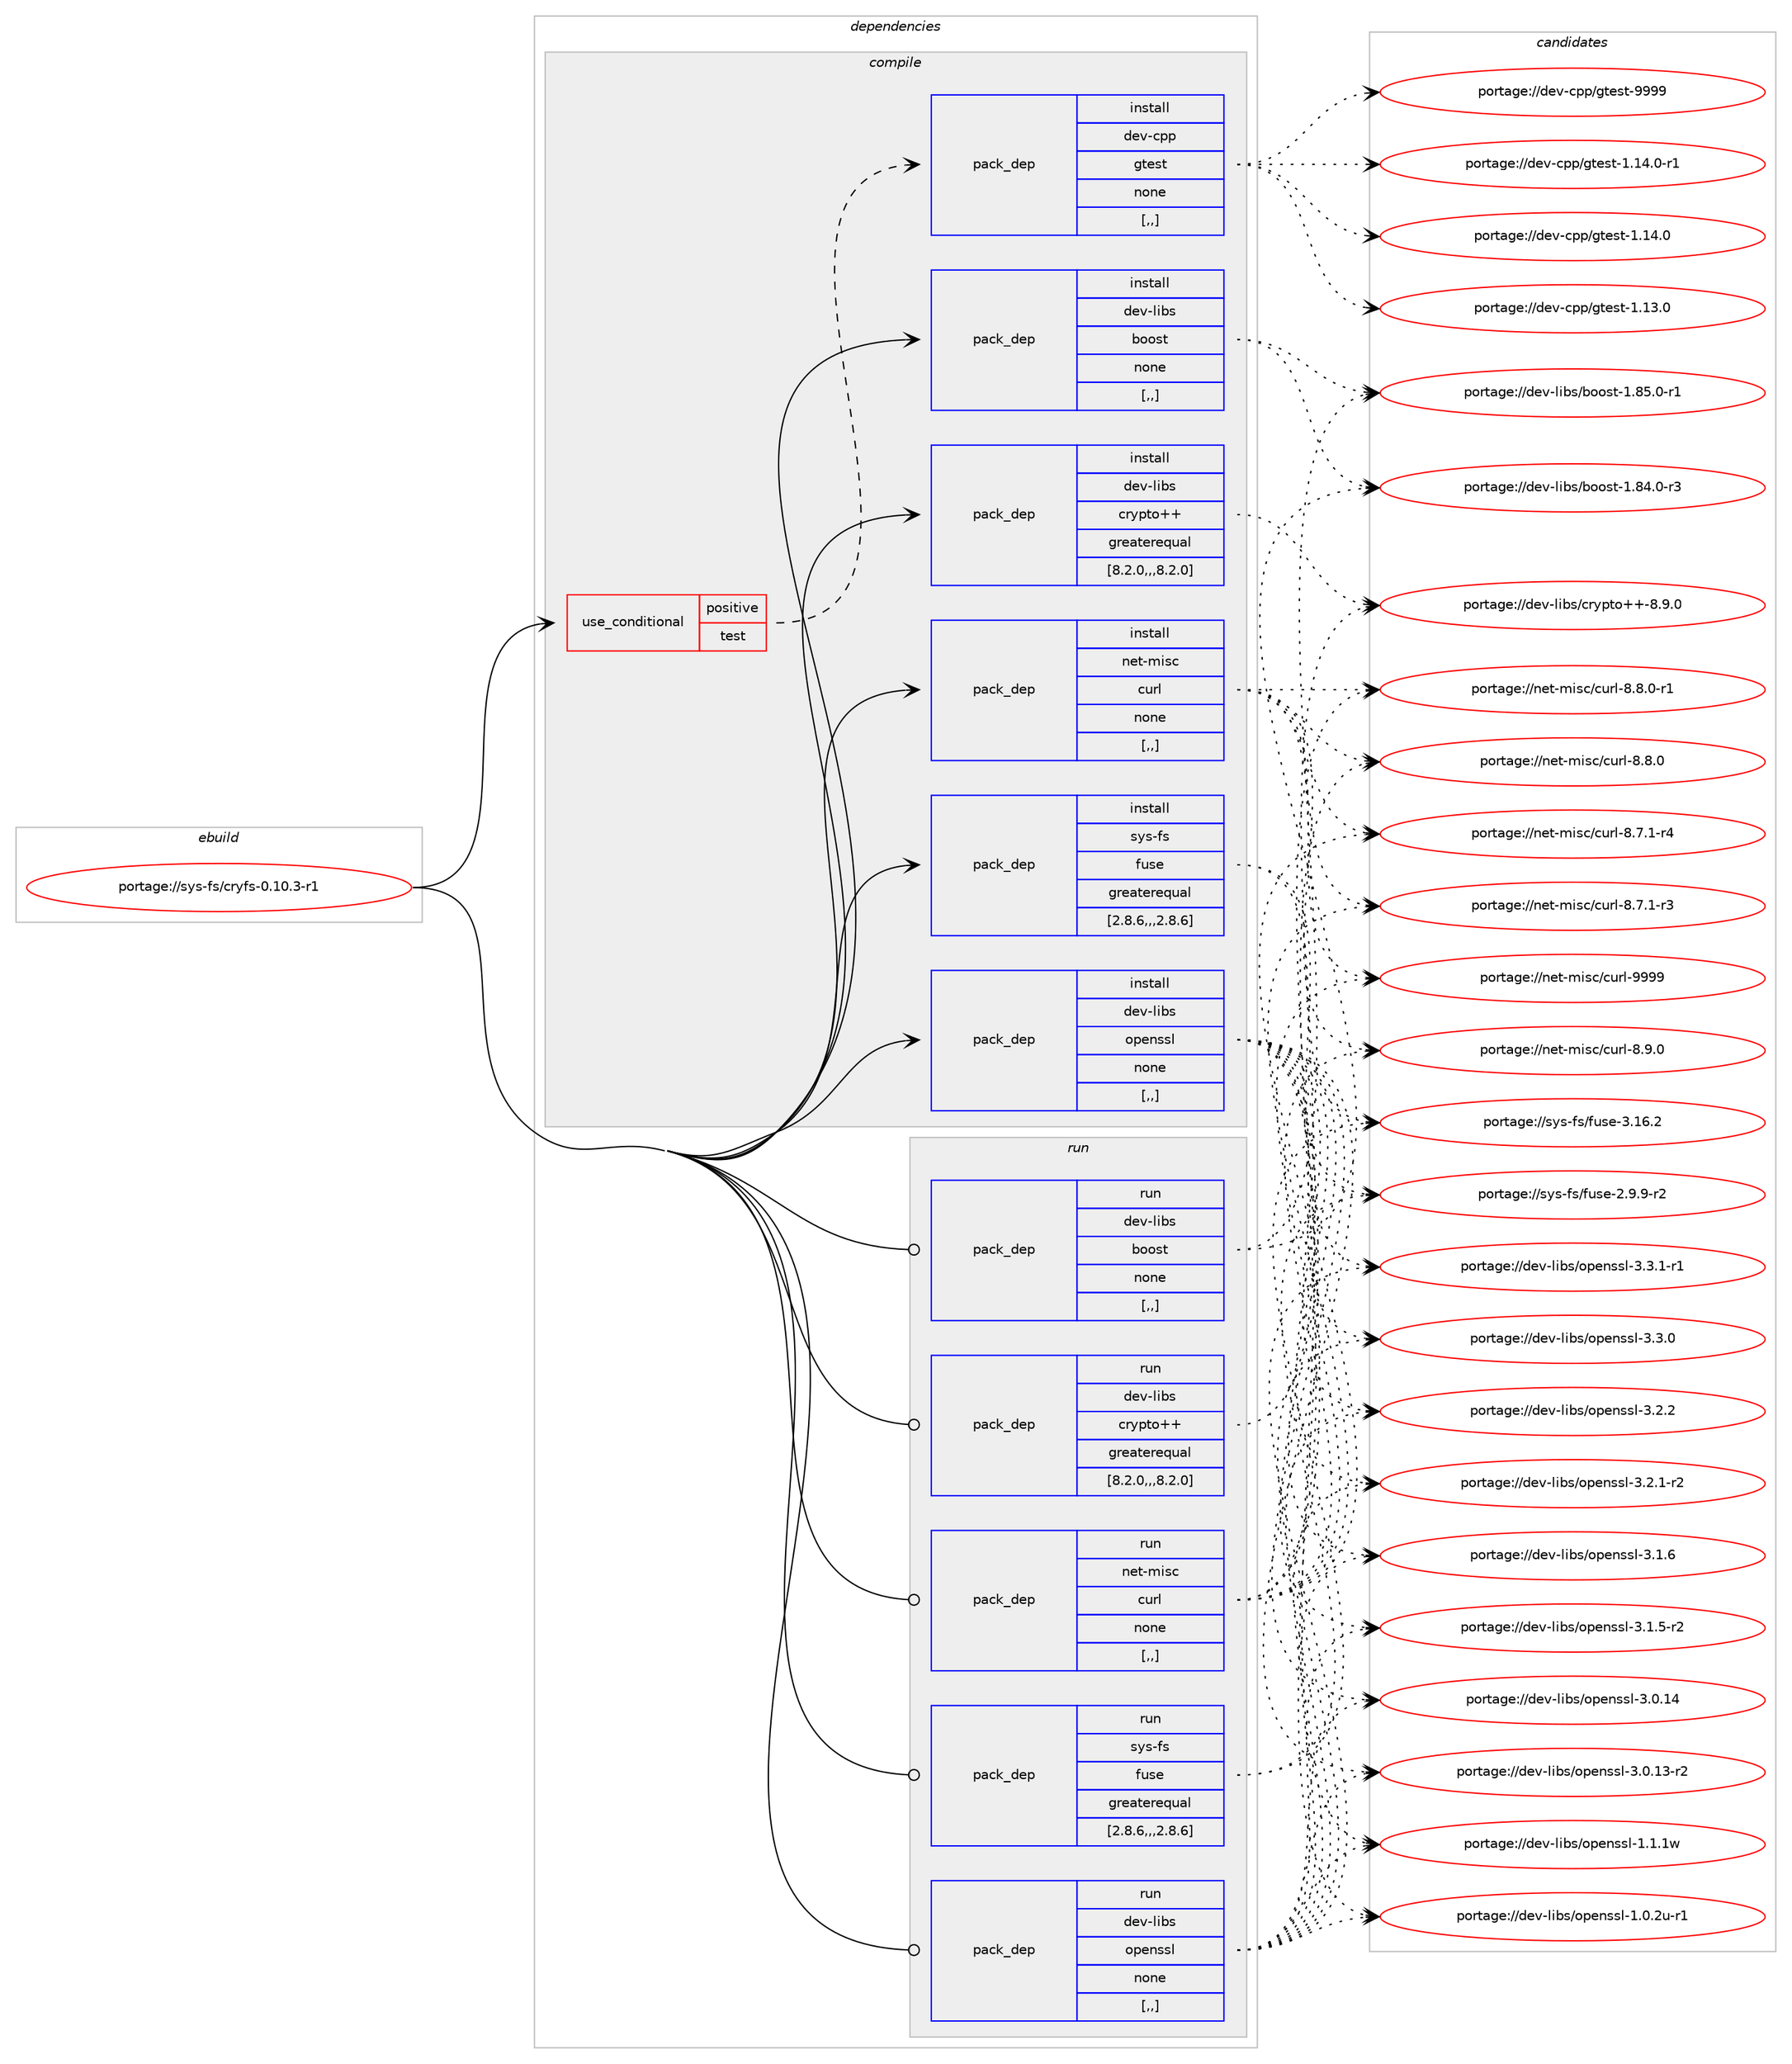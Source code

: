 digraph prolog {

# *************
# Graph options
# *************

newrank=true;
concentrate=true;
compound=true;
graph [rankdir=LR,fontname=Helvetica,fontsize=10,ranksep=1.5];#, ranksep=2.5, nodesep=0.2];
edge  [arrowhead=vee];
node  [fontname=Helvetica,fontsize=10];

# **********
# The ebuild
# **********

subgraph cluster_leftcol {
color=gray;
label=<<i>ebuild</i>>;
id [label="portage://sys-fs/cryfs-0.10.3-r1", color=red, width=4, href="../sys-fs/cryfs-0.10.3-r1.svg"];
}

# ****************
# The dependencies
# ****************

subgraph cluster_midcol {
color=gray;
label=<<i>dependencies</i>>;
subgraph cluster_compile {
fillcolor="#eeeeee";
style=filled;
label=<<i>compile</i>>;
subgraph cond116027 {
dependency435747 [label=<<TABLE BORDER="0" CELLBORDER="1" CELLSPACING="0" CELLPADDING="4"><TR><TD ROWSPAN="3" CELLPADDING="10">use_conditional</TD></TR><TR><TD>positive</TD></TR><TR><TD>test</TD></TR></TABLE>>, shape=none, color=red];
subgraph pack316752 {
dependency435748 [label=<<TABLE BORDER="0" CELLBORDER="1" CELLSPACING="0" CELLPADDING="4" WIDTH="220"><TR><TD ROWSPAN="6" CELLPADDING="30">pack_dep</TD></TR><TR><TD WIDTH="110">install</TD></TR><TR><TD>dev-cpp</TD></TR><TR><TD>gtest</TD></TR><TR><TD>none</TD></TR><TR><TD>[,,]</TD></TR></TABLE>>, shape=none, color=blue];
}
dependency435747:e -> dependency435748:w [weight=20,style="dashed",arrowhead="vee"];
}
id:e -> dependency435747:w [weight=20,style="solid",arrowhead="vee"];
subgraph pack316753 {
dependency435749 [label=<<TABLE BORDER="0" CELLBORDER="1" CELLSPACING="0" CELLPADDING="4" WIDTH="220"><TR><TD ROWSPAN="6" CELLPADDING="30">pack_dep</TD></TR><TR><TD WIDTH="110">install</TD></TR><TR><TD>dev-libs</TD></TR><TR><TD>boost</TD></TR><TR><TD>none</TD></TR><TR><TD>[,,]</TD></TR></TABLE>>, shape=none, color=blue];
}
id:e -> dependency435749:w [weight=20,style="solid",arrowhead="vee"];
subgraph pack316754 {
dependency435750 [label=<<TABLE BORDER="0" CELLBORDER="1" CELLSPACING="0" CELLPADDING="4" WIDTH="220"><TR><TD ROWSPAN="6" CELLPADDING="30">pack_dep</TD></TR><TR><TD WIDTH="110">install</TD></TR><TR><TD>dev-libs</TD></TR><TR><TD>crypto++</TD></TR><TR><TD>greaterequal</TD></TR><TR><TD>[8.2.0,,,8.2.0]</TD></TR></TABLE>>, shape=none, color=blue];
}
id:e -> dependency435750:w [weight=20,style="solid",arrowhead="vee"];
subgraph pack316755 {
dependency435751 [label=<<TABLE BORDER="0" CELLBORDER="1" CELLSPACING="0" CELLPADDING="4" WIDTH="220"><TR><TD ROWSPAN="6" CELLPADDING="30">pack_dep</TD></TR><TR><TD WIDTH="110">install</TD></TR><TR><TD>dev-libs</TD></TR><TR><TD>openssl</TD></TR><TR><TD>none</TD></TR><TR><TD>[,,]</TD></TR></TABLE>>, shape=none, color=blue];
}
id:e -> dependency435751:w [weight=20,style="solid",arrowhead="vee"];
subgraph pack316756 {
dependency435752 [label=<<TABLE BORDER="0" CELLBORDER="1" CELLSPACING="0" CELLPADDING="4" WIDTH="220"><TR><TD ROWSPAN="6" CELLPADDING="30">pack_dep</TD></TR><TR><TD WIDTH="110">install</TD></TR><TR><TD>net-misc</TD></TR><TR><TD>curl</TD></TR><TR><TD>none</TD></TR><TR><TD>[,,]</TD></TR></TABLE>>, shape=none, color=blue];
}
id:e -> dependency435752:w [weight=20,style="solid",arrowhead="vee"];
subgraph pack316757 {
dependency435753 [label=<<TABLE BORDER="0" CELLBORDER="1" CELLSPACING="0" CELLPADDING="4" WIDTH="220"><TR><TD ROWSPAN="6" CELLPADDING="30">pack_dep</TD></TR><TR><TD WIDTH="110">install</TD></TR><TR><TD>sys-fs</TD></TR><TR><TD>fuse</TD></TR><TR><TD>greaterequal</TD></TR><TR><TD>[2.8.6,,,2.8.6]</TD></TR></TABLE>>, shape=none, color=blue];
}
id:e -> dependency435753:w [weight=20,style="solid",arrowhead="vee"];
}
subgraph cluster_compileandrun {
fillcolor="#eeeeee";
style=filled;
label=<<i>compile and run</i>>;
}
subgraph cluster_run {
fillcolor="#eeeeee";
style=filled;
label=<<i>run</i>>;
subgraph pack316758 {
dependency435754 [label=<<TABLE BORDER="0" CELLBORDER="1" CELLSPACING="0" CELLPADDING="4" WIDTH="220"><TR><TD ROWSPAN="6" CELLPADDING="30">pack_dep</TD></TR><TR><TD WIDTH="110">run</TD></TR><TR><TD>dev-libs</TD></TR><TR><TD>boost</TD></TR><TR><TD>none</TD></TR><TR><TD>[,,]</TD></TR></TABLE>>, shape=none, color=blue];
}
id:e -> dependency435754:w [weight=20,style="solid",arrowhead="odot"];
subgraph pack316759 {
dependency435755 [label=<<TABLE BORDER="0" CELLBORDER="1" CELLSPACING="0" CELLPADDING="4" WIDTH="220"><TR><TD ROWSPAN="6" CELLPADDING="30">pack_dep</TD></TR><TR><TD WIDTH="110">run</TD></TR><TR><TD>dev-libs</TD></TR><TR><TD>crypto++</TD></TR><TR><TD>greaterequal</TD></TR><TR><TD>[8.2.0,,,8.2.0]</TD></TR></TABLE>>, shape=none, color=blue];
}
id:e -> dependency435755:w [weight=20,style="solid",arrowhead="odot"];
subgraph pack316760 {
dependency435756 [label=<<TABLE BORDER="0" CELLBORDER="1" CELLSPACING="0" CELLPADDING="4" WIDTH="220"><TR><TD ROWSPAN="6" CELLPADDING="30">pack_dep</TD></TR><TR><TD WIDTH="110">run</TD></TR><TR><TD>dev-libs</TD></TR><TR><TD>openssl</TD></TR><TR><TD>none</TD></TR><TR><TD>[,,]</TD></TR></TABLE>>, shape=none, color=blue];
}
id:e -> dependency435756:w [weight=20,style="solid",arrowhead="odot"];
subgraph pack316761 {
dependency435757 [label=<<TABLE BORDER="0" CELLBORDER="1" CELLSPACING="0" CELLPADDING="4" WIDTH="220"><TR><TD ROWSPAN="6" CELLPADDING="30">pack_dep</TD></TR><TR><TD WIDTH="110">run</TD></TR><TR><TD>net-misc</TD></TR><TR><TD>curl</TD></TR><TR><TD>none</TD></TR><TR><TD>[,,]</TD></TR></TABLE>>, shape=none, color=blue];
}
id:e -> dependency435757:w [weight=20,style="solid",arrowhead="odot"];
subgraph pack316762 {
dependency435758 [label=<<TABLE BORDER="0" CELLBORDER="1" CELLSPACING="0" CELLPADDING="4" WIDTH="220"><TR><TD ROWSPAN="6" CELLPADDING="30">pack_dep</TD></TR><TR><TD WIDTH="110">run</TD></TR><TR><TD>sys-fs</TD></TR><TR><TD>fuse</TD></TR><TR><TD>greaterequal</TD></TR><TR><TD>[2.8.6,,,2.8.6]</TD></TR></TABLE>>, shape=none, color=blue];
}
id:e -> dependency435758:w [weight=20,style="solid",arrowhead="odot"];
}
}

# **************
# The candidates
# **************

subgraph cluster_choices {
rank=same;
color=gray;
label=<<i>candidates</i>>;

subgraph choice316752 {
color=black;
nodesep=1;
choice1001011184599112112471031161011151164557575757 [label="portage://dev-cpp/gtest-9999", color=red, width=4,href="../dev-cpp/gtest-9999.svg"];
choice100101118459911211247103116101115116454946495246484511449 [label="portage://dev-cpp/gtest-1.14.0-r1", color=red, width=4,href="../dev-cpp/gtest-1.14.0-r1.svg"];
choice10010111845991121124710311610111511645494649524648 [label="portage://dev-cpp/gtest-1.14.0", color=red, width=4,href="../dev-cpp/gtest-1.14.0.svg"];
choice10010111845991121124710311610111511645494649514648 [label="portage://dev-cpp/gtest-1.13.0", color=red, width=4,href="../dev-cpp/gtest-1.13.0.svg"];
dependency435748:e -> choice1001011184599112112471031161011151164557575757:w [style=dotted,weight="100"];
dependency435748:e -> choice100101118459911211247103116101115116454946495246484511449:w [style=dotted,weight="100"];
dependency435748:e -> choice10010111845991121124710311610111511645494649524648:w [style=dotted,weight="100"];
dependency435748:e -> choice10010111845991121124710311610111511645494649514648:w [style=dotted,weight="100"];
}
subgraph choice316753 {
color=black;
nodesep=1;
choice10010111845108105981154798111111115116454946565346484511449 [label="portage://dev-libs/boost-1.85.0-r1", color=red, width=4,href="../dev-libs/boost-1.85.0-r1.svg"];
choice10010111845108105981154798111111115116454946565246484511451 [label="portage://dev-libs/boost-1.84.0-r3", color=red, width=4,href="../dev-libs/boost-1.84.0-r3.svg"];
dependency435749:e -> choice10010111845108105981154798111111115116454946565346484511449:w [style=dotted,weight="100"];
dependency435749:e -> choice10010111845108105981154798111111115116454946565246484511451:w [style=dotted,weight="100"];
}
subgraph choice316754 {
color=black;
nodesep=1;
choice100101118451081059811547991141211121161114343455646574648 [label="portage://dev-libs/crypto++-8.9.0", color=red, width=4,href="../dev-libs/crypto++-8.9.0.svg"];
dependency435750:e -> choice100101118451081059811547991141211121161114343455646574648:w [style=dotted,weight="100"];
}
subgraph choice316755 {
color=black;
nodesep=1;
choice1001011184510810598115471111121011101151151084551465146494511449 [label="portage://dev-libs/openssl-3.3.1-r1", color=red, width=4,href="../dev-libs/openssl-3.3.1-r1.svg"];
choice100101118451081059811547111112101110115115108455146514648 [label="portage://dev-libs/openssl-3.3.0", color=red, width=4,href="../dev-libs/openssl-3.3.0.svg"];
choice100101118451081059811547111112101110115115108455146504650 [label="portage://dev-libs/openssl-3.2.2", color=red, width=4,href="../dev-libs/openssl-3.2.2.svg"];
choice1001011184510810598115471111121011101151151084551465046494511450 [label="portage://dev-libs/openssl-3.2.1-r2", color=red, width=4,href="../dev-libs/openssl-3.2.1-r2.svg"];
choice100101118451081059811547111112101110115115108455146494654 [label="portage://dev-libs/openssl-3.1.6", color=red, width=4,href="../dev-libs/openssl-3.1.6.svg"];
choice1001011184510810598115471111121011101151151084551464946534511450 [label="portage://dev-libs/openssl-3.1.5-r2", color=red, width=4,href="../dev-libs/openssl-3.1.5-r2.svg"];
choice10010111845108105981154711111210111011511510845514648464952 [label="portage://dev-libs/openssl-3.0.14", color=red, width=4,href="../dev-libs/openssl-3.0.14.svg"];
choice100101118451081059811547111112101110115115108455146484649514511450 [label="portage://dev-libs/openssl-3.0.13-r2", color=red, width=4,href="../dev-libs/openssl-3.0.13-r2.svg"];
choice100101118451081059811547111112101110115115108454946494649119 [label="portage://dev-libs/openssl-1.1.1w", color=red, width=4,href="../dev-libs/openssl-1.1.1w.svg"];
choice1001011184510810598115471111121011101151151084549464846501174511449 [label="portage://dev-libs/openssl-1.0.2u-r1", color=red, width=4,href="../dev-libs/openssl-1.0.2u-r1.svg"];
dependency435751:e -> choice1001011184510810598115471111121011101151151084551465146494511449:w [style=dotted,weight="100"];
dependency435751:e -> choice100101118451081059811547111112101110115115108455146514648:w [style=dotted,weight="100"];
dependency435751:e -> choice100101118451081059811547111112101110115115108455146504650:w [style=dotted,weight="100"];
dependency435751:e -> choice1001011184510810598115471111121011101151151084551465046494511450:w [style=dotted,weight="100"];
dependency435751:e -> choice100101118451081059811547111112101110115115108455146494654:w [style=dotted,weight="100"];
dependency435751:e -> choice1001011184510810598115471111121011101151151084551464946534511450:w [style=dotted,weight="100"];
dependency435751:e -> choice10010111845108105981154711111210111011511510845514648464952:w [style=dotted,weight="100"];
dependency435751:e -> choice100101118451081059811547111112101110115115108455146484649514511450:w [style=dotted,weight="100"];
dependency435751:e -> choice100101118451081059811547111112101110115115108454946494649119:w [style=dotted,weight="100"];
dependency435751:e -> choice1001011184510810598115471111121011101151151084549464846501174511449:w [style=dotted,weight="100"];
}
subgraph choice316756 {
color=black;
nodesep=1;
choice110101116451091051159947991171141084557575757 [label="portage://net-misc/curl-9999", color=red, width=4,href="../net-misc/curl-9999.svg"];
choice11010111645109105115994799117114108455646574648 [label="portage://net-misc/curl-8.9.0", color=red, width=4,href="../net-misc/curl-8.9.0.svg"];
choice110101116451091051159947991171141084556465646484511449 [label="portage://net-misc/curl-8.8.0-r1", color=red, width=4,href="../net-misc/curl-8.8.0-r1.svg"];
choice11010111645109105115994799117114108455646564648 [label="portage://net-misc/curl-8.8.0", color=red, width=4,href="../net-misc/curl-8.8.0.svg"];
choice110101116451091051159947991171141084556465546494511452 [label="portage://net-misc/curl-8.7.1-r4", color=red, width=4,href="../net-misc/curl-8.7.1-r4.svg"];
choice110101116451091051159947991171141084556465546494511451 [label="portage://net-misc/curl-8.7.1-r3", color=red, width=4,href="../net-misc/curl-8.7.1-r3.svg"];
dependency435752:e -> choice110101116451091051159947991171141084557575757:w [style=dotted,weight="100"];
dependency435752:e -> choice11010111645109105115994799117114108455646574648:w [style=dotted,weight="100"];
dependency435752:e -> choice110101116451091051159947991171141084556465646484511449:w [style=dotted,weight="100"];
dependency435752:e -> choice11010111645109105115994799117114108455646564648:w [style=dotted,weight="100"];
dependency435752:e -> choice110101116451091051159947991171141084556465546494511452:w [style=dotted,weight="100"];
dependency435752:e -> choice110101116451091051159947991171141084556465546494511451:w [style=dotted,weight="100"];
}
subgraph choice316757 {
color=black;
nodesep=1;
choice115121115451021154710211711510145514649544650 [label="portage://sys-fs/fuse-3.16.2", color=red, width=4,href="../sys-fs/fuse-3.16.2.svg"];
choice11512111545102115471021171151014550465746574511450 [label="portage://sys-fs/fuse-2.9.9-r2", color=red, width=4,href="../sys-fs/fuse-2.9.9-r2.svg"];
dependency435753:e -> choice115121115451021154710211711510145514649544650:w [style=dotted,weight="100"];
dependency435753:e -> choice11512111545102115471021171151014550465746574511450:w [style=dotted,weight="100"];
}
subgraph choice316758 {
color=black;
nodesep=1;
choice10010111845108105981154798111111115116454946565346484511449 [label="portage://dev-libs/boost-1.85.0-r1", color=red, width=4,href="../dev-libs/boost-1.85.0-r1.svg"];
choice10010111845108105981154798111111115116454946565246484511451 [label="portage://dev-libs/boost-1.84.0-r3", color=red, width=4,href="../dev-libs/boost-1.84.0-r3.svg"];
dependency435754:e -> choice10010111845108105981154798111111115116454946565346484511449:w [style=dotted,weight="100"];
dependency435754:e -> choice10010111845108105981154798111111115116454946565246484511451:w [style=dotted,weight="100"];
}
subgraph choice316759 {
color=black;
nodesep=1;
choice100101118451081059811547991141211121161114343455646574648 [label="portage://dev-libs/crypto++-8.9.0", color=red, width=4,href="../dev-libs/crypto++-8.9.0.svg"];
dependency435755:e -> choice100101118451081059811547991141211121161114343455646574648:w [style=dotted,weight="100"];
}
subgraph choice316760 {
color=black;
nodesep=1;
choice1001011184510810598115471111121011101151151084551465146494511449 [label="portage://dev-libs/openssl-3.3.1-r1", color=red, width=4,href="../dev-libs/openssl-3.3.1-r1.svg"];
choice100101118451081059811547111112101110115115108455146514648 [label="portage://dev-libs/openssl-3.3.0", color=red, width=4,href="../dev-libs/openssl-3.3.0.svg"];
choice100101118451081059811547111112101110115115108455146504650 [label="portage://dev-libs/openssl-3.2.2", color=red, width=4,href="../dev-libs/openssl-3.2.2.svg"];
choice1001011184510810598115471111121011101151151084551465046494511450 [label="portage://dev-libs/openssl-3.2.1-r2", color=red, width=4,href="../dev-libs/openssl-3.2.1-r2.svg"];
choice100101118451081059811547111112101110115115108455146494654 [label="portage://dev-libs/openssl-3.1.6", color=red, width=4,href="../dev-libs/openssl-3.1.6.svg"];
choice1001011184510810598115471111121011101151151084551464946534511450 [label="portage://dev-libs/openssl-3.1.5-r2", color=red, width=4,href="../dev-libs/openssl-3.1.5-r2.svg"];
choice10010111845108105981154711111210111011511510845514648464952 [label="portage://dev-libs/openssl-3.0.14", color=red, width=4,href="../dev-libs/openssl-3.0.14.svg"];
choice100101118451081059811547111112101110115115108455146484649514511450 [label="portage://dev-libs/openssl-3.0.13-r2", color=red, width=4,href="../dev-libs/openssl-3.0.13-r2.svg"];
choice100101118451081059811547111112101110115115108454946494649119 [label="portage://dev-libs/openssl-1.1.1w", color=red, width=4,href="../dev-libs/openssl-1.1.1w.svg"];
choice1001011184510810598115471111121011101151151084549464846501174511449 [label="portage://dev-libs/openssl-1.0.2u-r1", color=red, width=4,href="../dev-libs/openssl-1.0.2u-r1.svg"];
dependency435756:e -> choice1001011184510810598115471111121011101151151084551465146494511449:w [style=dotted,weight="100"];
dependency435756:e -> choice100101118451081059811547111112101110115115108455146514648:w [style=dotted,weight="100"];
dependency435756:e -> choice100101118451081059811547111112101110115115108455146504650:w [style=dotted,weight="100"];
dependency435756:e -> choice1001011184510810598115471111121011101151151084551465046494511450:w [style=dotted,weight="100"];
dependency435756:e -> choice100101118451081059811547111112101110115115108455146494654:w [style=dotted,weight="100"];
dependency435756:e -> choice1001011184510810598115471111121011101151151084551464946534511450:w [style=dotted,weight="100"];
dependency435756:e -> choice10010111845108105981154711111210111011511510845514648464952:w [style=dotted,weight="100"];
dependency435756:e -> choice100101118451081059811547111112101110115115108455146484649514511450:w [style=dotted,weight="100"];
dependency435756:e -> choice100101118451081059811547111112101110115115108454946494649119:w [style=dotted,weight="100"];
dependency435756:e -> choice1001011184510810598115471111121011101151151084549464846501174511449:w [style=dotted,weight="100"];
}
subgraph choice316761 {
color=black;
nodesep=1;
choice110101116451091051159947991171141084557575757 [label="portage://net-misc/curl-9999", color=red, width=4,href="../net-misc/curl-9999.svg"];
choice11010111645109105115994799117114108455646574648 [label="portage://net-misc/curl-8.9.0", color=red, width=4,href="../net-misc/curl-8.9.0.svg"];
choice110101116451091051159947991171141084556465646484511449 [label="portage://net-misc/curl-8.8.0-r1", color=red, width=4,href="../net-misc/curl-8.8.0-r1.svg"];
choice11010111645109105115994799117114108455646564648 [label="portage://net-misc/curl-8.8.0", color=red, width=4,href="../net-misc/curl-8.8.0.svg"];
choice110101116451091051159947991171141084556465546494511452 [label="portage://net-misc/curl-8.7.1-r4", color=red, width=4,href="../net-misc/curl-8.7.1-r4.svg"];
choice110101116451091051159947991171141084556465546494511451 [label="portage://net-misc/curl-8.7.1-r3", color=red, width=4,href="../net-misc/curl-8.7.1-r3.svg"];
dependency435757:e -> choice110101116451091051159947991171141084557575757:w [style=dotted,weight="100"];
dependency435757:e -> choice11010111645109105115994799117114108455646574648:w [style=dotted,weight="100"];
dependency435757:e -> choice110101116451091051159947991171141084556465646484511449:w [style=dotted,weight="100"];
dependency435757:e -> choice11010111645109105115994799117114108455646564648:w [style=dotted,weight="100"];
dependency435757:e -> choice110101116451091051159947991171141084556465546494511452:w [style=dotted,weight="100"];
dependency435757:e -> choice110101116451091051159947991171141084556465546494511451:w [style=dotted,weight="100"];
}
subgraph choice316762 {
color=black;
nodesep=1;
choice115121115451021154710211711510145514649544650 [label="portage://sys-fs/fuse-3.16.2", color=red, width=4,href="../sys-fs/fuse-3.16.2.svg"];
choice11512111545102115471021171151014550465746574511450 [label="portage://sys-fs/fuse-2.9.9-r2", color=red, width=4,href="../sys-fs/fuse-2.9.9-r2.svg"];
dependency435758:e -> choice115121115451021154710211711510145514649544650:w [style=dotted,weight="100"];
dependency435758:e -> choice11512111545102115471021171151014550465746574511450:w [style=dotted,weight="100"];
}
}

}
